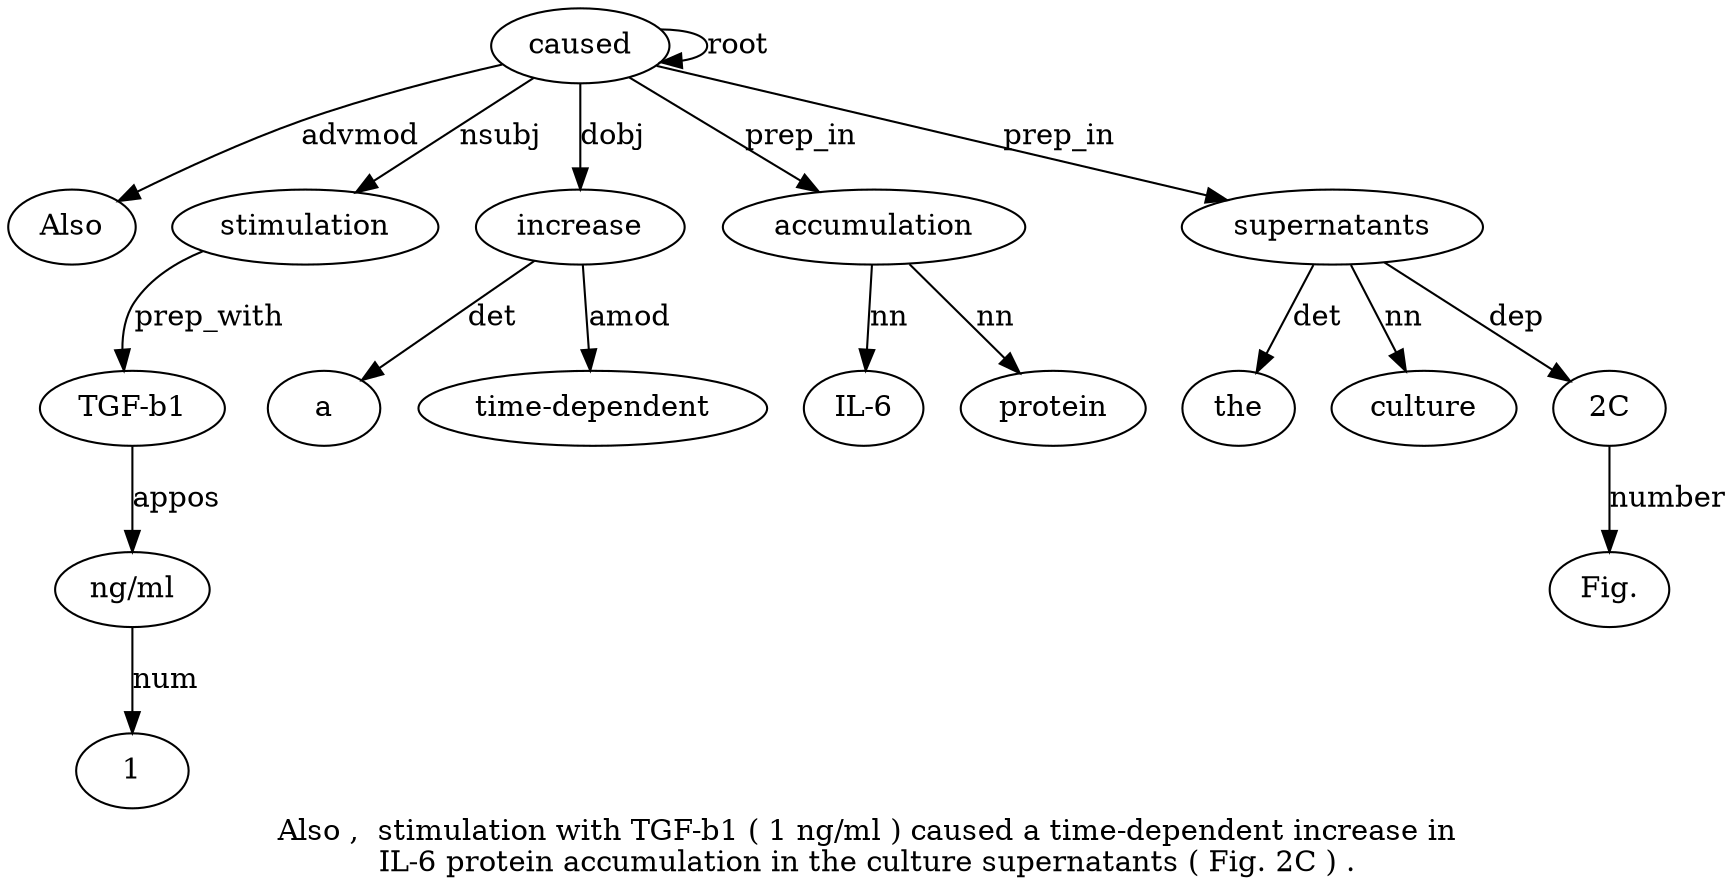 digraph "Also ,  stimulation with TGF-b1 ( 1 ng/ml ) caused a time-dependent increase in IL-6 protein accumulation in the culture supernatants ( Fig. 2C ) ." {
label="Also ,  stimulation with TGF-b1 ( 1 ng/ml ) caused a time-dependent increase in
IL-6 protein accumulation in the culture supernatants ( Fig. 2C ) .";
caused10 [style=filled, fillcolor=white, label=caused];
Also1 [style=filled, fillcolor=white, label=Also];
caused10 -> Also1  [label=advmod];
stimulation3 [style=filled, fillcolor=white, label=stimulation];
caused10 -> stimulation3  [label=nsubj];
"TGF-b15" [style=filled, fillcolor=white, label="TGF-b1"];
stimulation3 -> "TGF-b15"  [label=prep_with];
"ng/ml8" [style=filled, fillcolor=white, label="ng/ml"];
17 [style=filled, fillcolor=white, label=1];
"ng/ml8" -> 17  [label=num];
"TGF-b15" -> "ng/ml8"  [label=appos];
caused10 -> caused10  [label=root];
increase13 [style=filled, fillcolor=white, label=increase];
a11 [style=filled, fillcolor=white, label=a];
increase13 -> a11  [label=det];
"time-dependent12" [style=filled, fillcolor=white, label="time-dependent"];
increase13 -> "time-dependent12"  [label=amod];
caused10 -> increase13  [label=dobj];
accumulation17 [style=filled, fillcolor=white, label=accumulation];
"IL-615" [style=filled, fillcolor=white, label="IL-6"];
accumulation17 -> "IL-615"  [label=nn];
protein16 [style=filled, fillcolor=white, label=protein];
accumulation17 -> protein16  [label=nn];
caused10 -> accumulation17  [label=prep_in];
supernatants21 [style=filled, fillcolor=white, label=supernatants];
the19 [style=filled, fillcolor=white, label=the];
supernatants21 -> the19  [label=det];
culture20 [style=filled, fillcolor=white, label=culture];
supernatants21 -> culture20  [label=nn];
caused10 -> supernatants21  [label=prep_in];
"2C24" [style=filled, fillcolor=white, label="2C"];
"Fig.23" [style=filled, fillcolor=white, label="Fig."];
"2C24" -> "Fig.23"  [label=number];
supernatants21 -> "2C24"  [label=dep];
}
